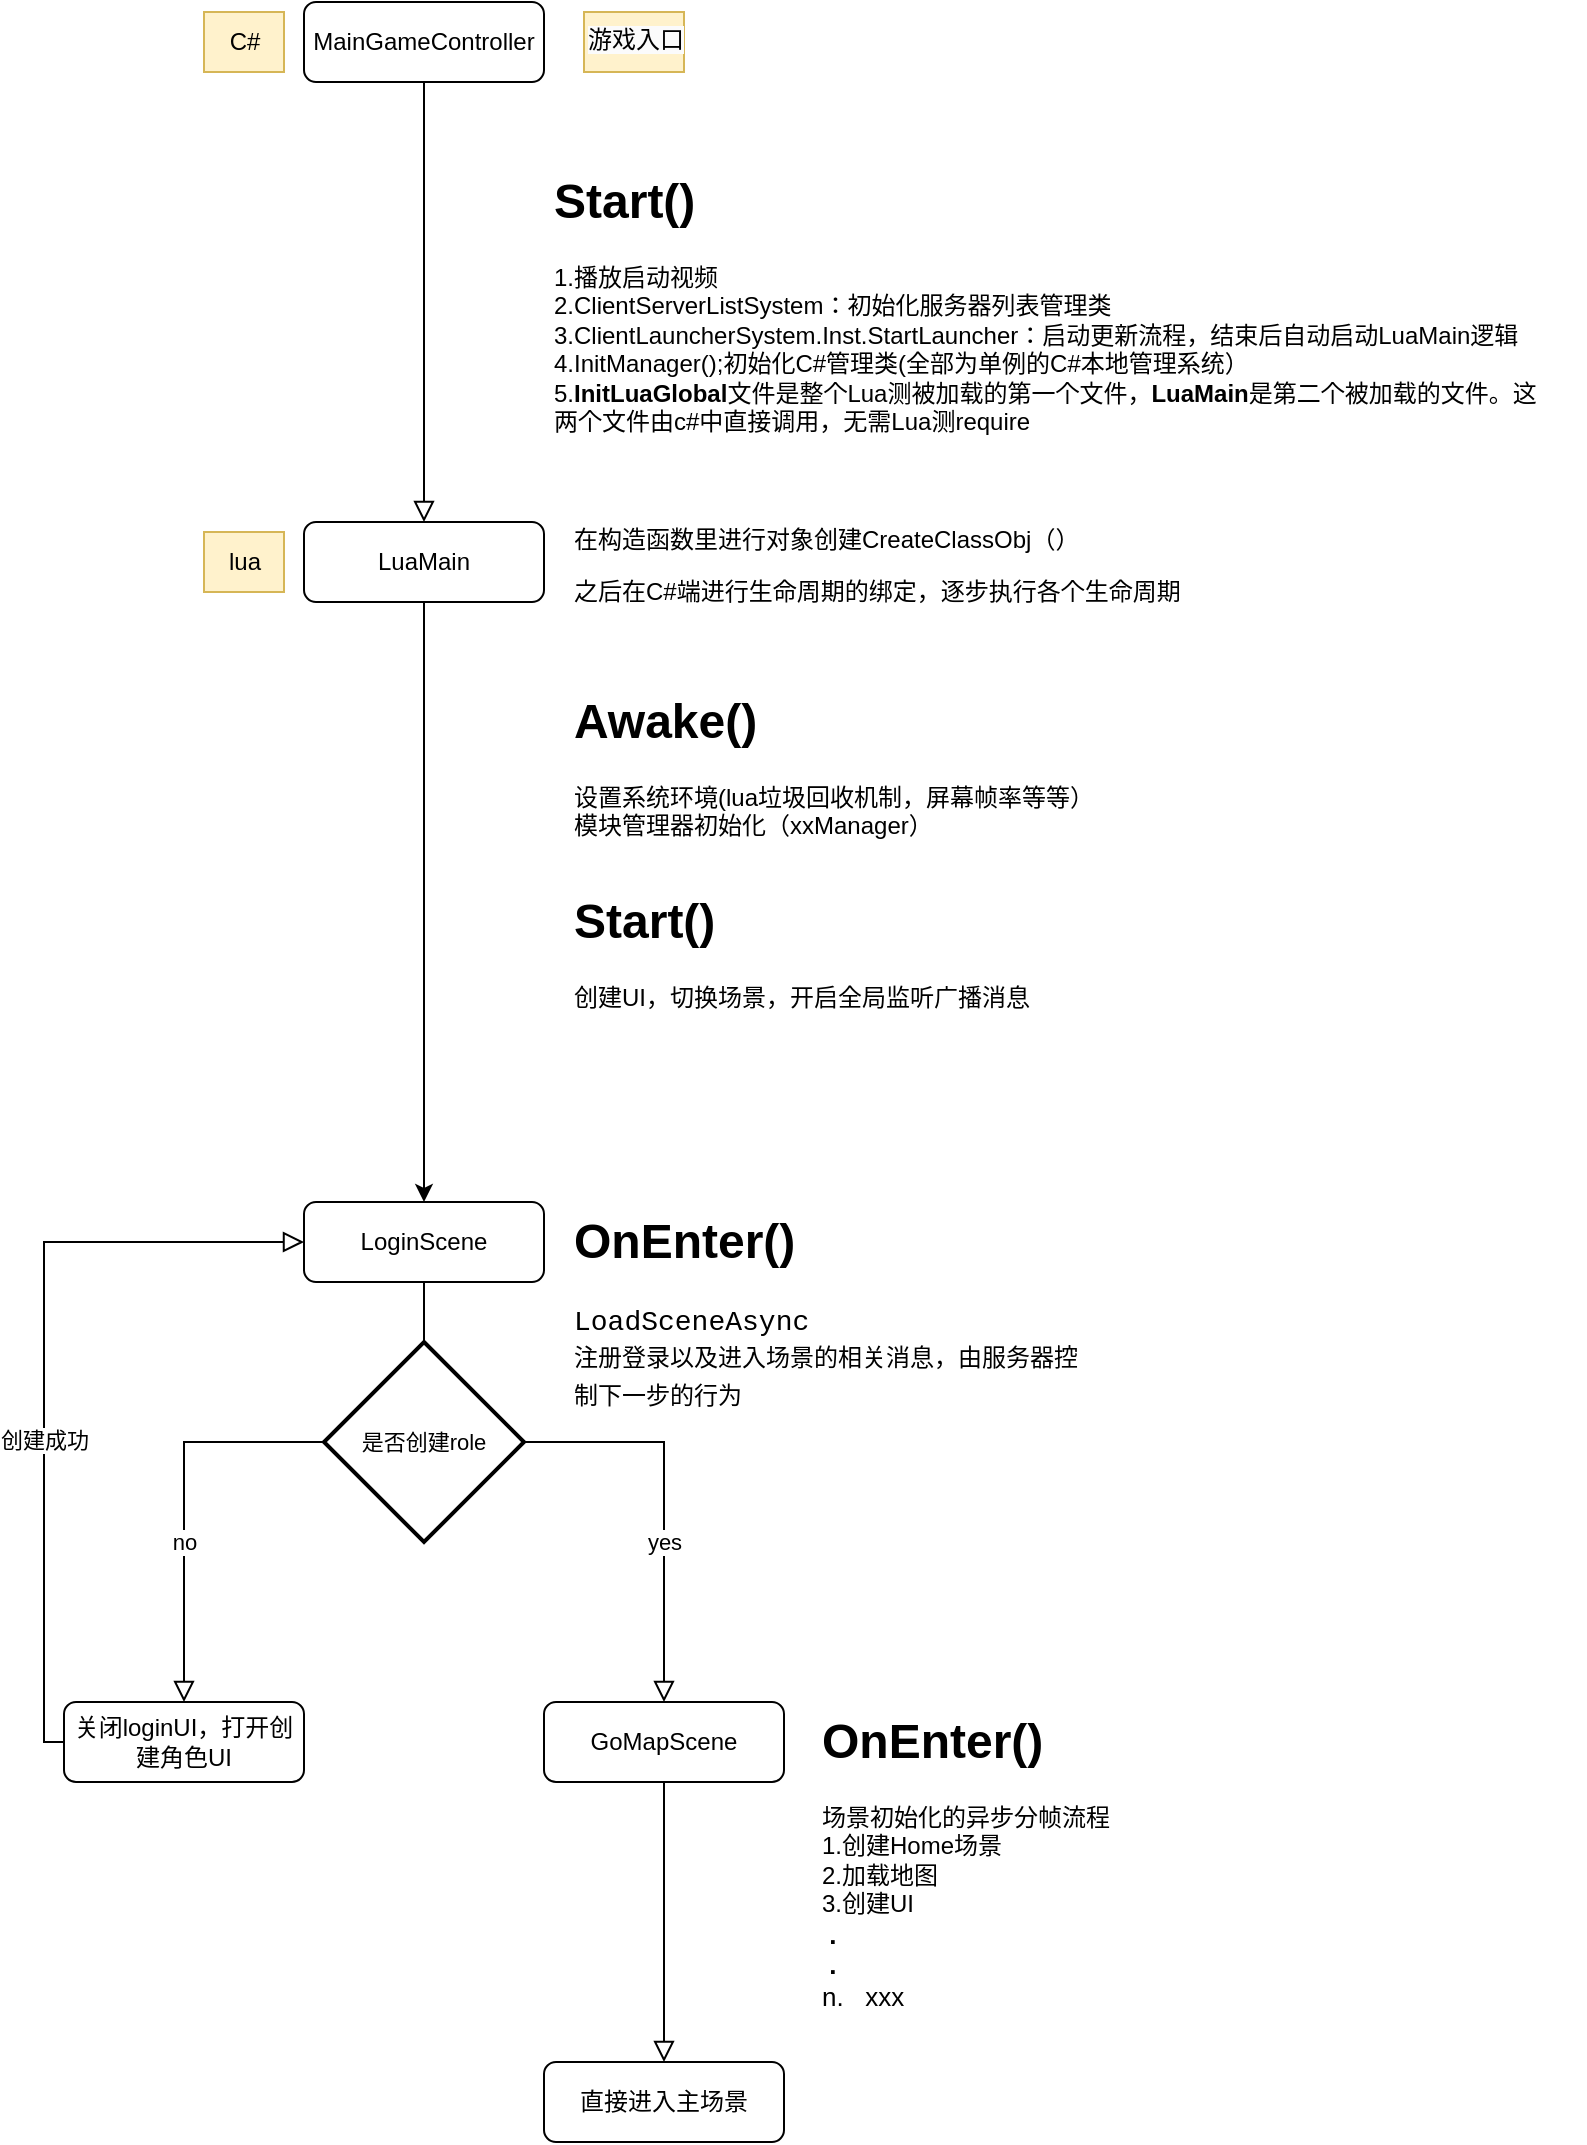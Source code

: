 <mxfile version="20.8.16" type="gitlab">
  <diagram id="C5RBs43oDa-KdzZeNtuy" name="Page-1">
    <mxGraphModel dx="1434" dy="764" grid="1" gridSize="10" guides="1" tooltips="1" connect="1" arrows="1" fold="1" page="1" pageScale="1" pageWidth="827" pageHeight="1169" math="0" shadow="0">
      <root>
        <mxCell id="WIyWlLk6GJQsqaUBKTNV-0" />
        <mxCell id="WIyWlLk6GJQsqaUBKTNV-1" parent="WIyWlLk6GJQsqaUBKTNV-0" />
        <mxCell id="WIyWlLk6GJQsqaUBKTNV-2" value="" style="rounded=0;html=1;jettySize=auto;orthogonalLoop=1;fontSize=11;endArrow=block;endFill=0;endSize=8;strokeWidth=1;shadow=0;labelBackgroundColor=none;edgeStyle=orthogonalEdgeStyle;entryX=0.5;entryY=0;entryDx=0;entryDy=0;" parent="WIyWlLk6GJQsqaUBKTNV-1" source="WIyWlLk6GJQsqaUBKTNV-3" target="vgNgWOr2M1PVNMz6YryA-3" edge="1">
          <mxGeometry relative="1" as="geometry">
            <mxPoint x="220" y="320" as="targetPoint" />
          </mxGeometry>
        </mxCell>
        <mxCell id="WIyWlLk6GJQsqaUBKTNV-3" value="MainGameController" style="rounded=1;whiteSpace=wrap;html=1;fontSize=12;glass=0;strokeWidth=1;shadow=0;" parent="WIyWlLk6GJQsqaUBKTNV-1" vertex="1">
          <mxGeometry x="160" y="80" width="120" height="40" as="geometry" />
        </mxCell>
        <mxCell id="vgNgWOr2M1PVNMz6YryA-37" style="edgeStyle=orthogonalEdgeStyle;shape=connector;rounded=0;orthogonalLoop=1;jettySize=auto;html=1;entryX=0;entryY=0.5;entryDx=0;entryDy=0;shadow=0;labelBackgroundColor=none;strokeColor=default;strokeWidth=1;fontFamily=Helvetica;fontSize=11;fontColor=default;endArrow=block;endFill=0;endSize=8;" edge="1" parent="WIyWlLk6GJQsqaUBKTNV-1" source="WIyWlLk6GJQsqaUBKTNV-11" target="WIyWlLk6GJQsqaUBKTNV-12">
          <mxGeometry relative="1" as="geometry">
            <Array as="points">
              <mxPoint x="30" y="950" />
              <mxPoint x="30" y="700" />
            </Array>
          </mxGeometry>
        </mxCell>
        <mxCell id="vgNgWOr2M1PVNMz6YryA-38" value="创建成功" style="edgeLabel;html=1;align=center;verticalAlign=middle;resizable=0;points=[];fontSize=11;fontFamily=Helvetica;fontColor=default;" vertex="1" connectable="0" parent="vgNgWOr2M1PVNMz6YryA-37">
          <mxGeometry x="-0.171" relative="1" as="geometry">
            <mxPoint as="offset" />
          </mxGeometry>
        </mxCell>
        <mxCell id="WIyWlLk6GJQsqaUBKTNV-11" value="关闭loginUI，打开创建角色UI" style="rounded=1;whiteSpace=wrap;html=1;fontSize=12;glass=0;strokeWidth=1;shadow=0;" parent="WIyWlLk6GJQsqaUBKTNV-1" vertex="1">
          <mxGeometry x="40" y="930" width="120" height="40" as="geometry" />
        </mxCell>
        <mxCell id="WIyWlLk6GJQsqaUBKTNV-12" value="LoginScene" style="rounded=1;whiteSpace=wrap;html=1;fontSize=12;glass=0;strokeWidth=1;shadow=0;" parent="WIyWlLk6GJQsqaUBKTNV-1" vertex="1">
          <mxGeometry x="160" y="680" width="120" height="40" as="geometry" />
        </mxCell>
        <mxCell id="etZTSC9bvxYtTZtuf0aj-10" value="&lt;h1&gt;Start()&lt;/h1&gt;&lt;div&gt;1.播放启动视频&lt;/div&gt;&lt;div&gt;2.ClientServerListSystem：初始化服务器列表管理类&lt;/div&gt;&lt;div&gt;3.ClientLauncherSystem.Inst.StartLauncher：启动更新流程，结束后自动启动LuaMain逻辑&amp;nbsp;&lt;/div&gt;&lt;div&gt;4.InitManager();初始化C#管理类(全部为单例的C#本地管理系统）&lt;/div&gt;&lt;div&gt;5.&lt;b&gt;InitLuaGlobal&lt;/b&gt;文件是整个Lua测被加载的第一个文件，&lt;b&gt;LuaMain&lt;/b&gt;是第二个被加载的文件。这两个文件由c#中直接调用，无需Lua测require&lt;/div&gt;" style="text;html=1;strokeColor=none;fillColor=none;spacing=5;spacingTop=-20;whiteSpace=wrap;overflow=hidden;rounded=0;" parent="WIyWlLk6GJQsqaUBKTNV-1" vertex="1">
          <mxGeometry x="280" y="160" width="510" height="140" as="geometry" />
        </mxCell>
        <mxCell id="etZTSC9bvxYtTZtuf0aj-13" value="&lt;span style=&quot;color: rgb(0, 0, 0); font-family: Helvetica; font-size: 12px; font-style: normal; font-variant-ligatures: normal; font-variant-caps: normal; font-weight: 400; letter-spacing: normal; orphans: 2; text-align: center; text-indent: 0px; text-transform: none; widows: 2; word-spacing: 0px; -webkit-text-stroke-width: 0px; background-color: rgb(251, 251, 251); text-decoration-thickness: initial; text-decoration-style: initial; text-decoration-color: initial; float: none; display: inline !important;&quot;&gt;游戏入口&lt;/span&gt;" style="text;whiteSpace=wrap;html=1;fillColor=#FFF2CC;strokeColor=#d6b656;" parent="WIyWlLk6GJQsqaUBKTNV-1" vertex="1">
          <mxGeometry x="300" y="85" width="50" height="30" as="geometry" />
        </mxCell>
        <mxCell id="etZTSC9bvxYtTZtuf0aj-15" value="C#" style="text;html=1;align=center;verticalAlign=middle;resizable=0;points=[];autosize=1;strokeColor=#d6b656;fillColor=#fff2cc;" parent="WIyWlLk6GJQsqaUBKTNV-1" vertex="1">
          <mxGeometry x="110" y="85" width="40" height="30" as="geometry" />
        </mxCell>
        <mxCell id="etZTSC9bvxYtTZtuf0aj-16" value="lua" style="text;html=1;align=center;verticalAlign=middle;resizable=0;points=[];autosize=1;strokeColor=#d6b656;fillColor=#fff2cc;" parent="WIyWlLk6GJQsqaUBKTNV-1" vertex="1">
          <mxGeometry x="110" y="345" width="40" height="30" as="geometry" />
        </mxCell>
        <mxCell id="vgNgWOr2M1PVNMz6YryA-0" value="&lt;p&gt;在构造函数里进行对象创建CreateClassObj（）&lt;/p&gt;&lt;p&gt;之后在C#端进行生命周期的绑定，逐步执行各个生命周期&lt;/p&gt;" style="text;html=1;strokeColor=none;fillColor=none;spacing=5;spacingTop=-20;whiteSpace=wrap;overflow=hidden;rounded=0;" vertex="1" parent="WIyWlLk6GJQsqaUBKTNV-1">
          <mxGeometry x="290" y="340" width="510" height="110" as="geometry" />
        </mxCell>
        <mxCell id="vgNgWOr2M1PVNMz6YryA-7" style="edgeStyle=orthogonalEdgeStyle;rounded=0;orthogonalLoop=1;jettySize=auto;html=1;entryX=0.5;entryY=0;entryDx=0;entryDy=0;" edge="1" parent="WIyWlLk6GJQsqaUBKTNV-1" source="vgNgWOr2M1PVNMz6YryA-3" target="WIyWlLk6GJQsqaUBKTNV-12">
          <mxGeometry relative="1" as="geometry">
            <mxPoint x="220" y="660" as="targetPoint" />
          </mxGeometry>
        </mxCell>
        <mxCell id="vgNgWOr2M1PVNMz6YryA-3" value="LuaMain" style="rounded=1;whiteSpace=wrap;html=1;fontSize=12;glass=0;strokeWidth=1;shadow=0;" vertex="1" parent="WIyWlLk6GJQsqaUBKTNV-1">
          <mxGeometry x="160" y="340" width="120" height="40" as="geometry" />
        </mxCell>
        <mxCell id="vgNgWOr2M1PVNMz6YryA-11" value="&lt;h1&gt;Awake()&lt;/h1&gt;&lt;div&gt;设置系统环境(lua垃圾回收机制，屏幕帧率等等）&lt;/div&gt;&lt;div&gt;模块管理器初始化（xxManager）&lt;br&gt;&lt;/div&gt;" style="text;html=1;strokeColor=none;fillColor=none;spacing=5;spacingTop=-20;whiteSpace=wrap;overflow=hidden;rounded=0;" vertex="1" parent="WIyWlLk6GJQsqaUBKTNV-1">
          <mxGeometry x="290" y="420" width="320" height="100" as="geometry" />
        </mxCell>
        <mxCell id="vgNgWOr2M1PVNMz6YryA-13" value="&lt;h1&gt;Start()&lt;/h1&gt;&lt;div&gt;创建UI，切换场景，开启全局监听广播消息&lt;/div&gt;" style="text;html=1;strokeColor=none;fillColor=none;spacing=5;spacingTop=-20;whiteSpace=wrap;overflow=hidden;rounded=0;" vertex="1" parent="WIyWlLk6GJQsqaUBKTNV-1">
          <mxGeometry x="290" y="520" width="320" height="100" as="geometry" />
        </mxCell>
        <mxCell id="vgNgWOr2M1PVNMz6YryA-14" value="&lt;h1&gt;OnEnter()&lt;br&gt;&lt;/h1&gt;&lt;div&gt;&lt;div style=&quot;font-family: Consolas, &amp;quot;Courier New&amp;quot;, monospace; font-size: 14px; line-height: 19px;&quot;&gt;&lt;span style=&quot;background-color: rgb(255, 255, 255);&quot;&gt;LoadSceneAsync&lt;/span&gt;&lt;/div&gt;&lt;/div&gt;&lt;div style=&quot;font-family: Consolas, &amp;quot;Courier New&amp;quot;, monospace; line-height: 19px;&quot;&gt;&lt;font style=&quot;font-size: 12px;&quot;&gt;注册登录以及进入场景的相关消息，由服务器控制下一步的行为&lt;/font&gt;&lt;/div&gt;" style="text;html=1;strokeColor=none;fillColor=none;spacing=5;spacingTop=-20;whiteSpace=wrap;overflow=hidden;rounded=0;" vertex="1" parent="WIyWlLk6GJQsqaUBKTNV-1">
          <mxGeometry x="290" y="680" width="260" height="120" as="geometry" />
        </mxCell>
        <mxCell id="vgNgWOr2M1PVNMz6YryA-15" style="edgeStyle=orthogonalEdgeStyle;rounded=0;orthogonalLoop=1;jettySize=auto;html=1;exitX=0.5;exitY=1;exitDx=0;exitDy=0;fontColor=#000000;" edge="1" parent="WIyWlLk6GJQsqaUBKTNV-1">
          <mxGeometry relative="1" as="geometry">
            <mxPoint x="395" y="930" as="sourcePoint" />
            <mxPoint x="395" y="930" as="targetPoint" />
          </mxGeometry>
        </mxCell>
        <mxCell id="vgNgWOr2M1PVNMz6YryA-39" style="edgeStyle=orthogonalEdgeStyle;shape=connector;rounded=0;orthogonalLoop=1;jettySize=auto;html=1;shadow=0;labelBackgroundColor=none;strokeColor=default;strokeWidth=1;fontFamily=Helvetica;fontSize=12;fontColor=default;endArrow=block;endFill=0;endSize=8;" edge="1" parent="WIyWlLk6GJQsqaUBKTNV-1" source="vgNgWOr2M1PVNMz6YryA-16">
          <mxGeometry relative="1" as="geometry">
            <mxPoint x="340" y="1110" as="targetPoint" />
          </mxGeometry>
        </mxCell>
        <mxCell id="vgNgWOr2M1PVNMz6YryA-16" value="GoMapScene" style="rounded=1;whiteSpace=wrap;html=1;fontSize=12;glass=0;strokeWidth=1;shadow=0;" vertex="1" parent="WIyWlLk6GJQsqaUBKTNV-1">
          <mxGeometry x="280" y="930" width="120" height="40" as="geometry" />
        </mxCell>
        <mxCell id="vgNgWOr2M1PVNMz6YryA-28" value="" style="edgeStyle=orthogonalEdgeStyle;shape=connector;rounded=0;orthogonalLoop=1;jettySize=auto;html=1;entryX=0.5;entryY=0;entryDx=0;entryDy=0;shadow=0;labelBackgroundColor=none;strokeColor=default;strokeWidth=1;fontFamily=Helvetica;fontSize=11;fontColor=default;endArrow=none;endFill=0;endSize=8;" edge="1" parent="WIyWlLk6GJQsqaUBKTNV-1" source="WIyWlLk6GJQsqaUBKTNV-12" target="vgNgWOr2M1PVNMz6YryA-27">
          <mxGeometry relative="1" as="geometry">
            <mxPoint x="220" y="720" as="sourcePoint" />
            <mxPoint x="330" y="1020" as="targetPoint" />
          </mxGeometry>
        </mxCell>
        <mxCell id="vgNgWOr2M1PVNMz6YryA-33" style="edgeStyle=orthogonalEdgeStyle;shape=connector;rounded=0;orthogonalLoop=1;jettySize=auto;html=1;shadow=0;labelBackgroundColor=none;strokeColor=default;strokeWidth=1;fontFamily=Helvetica;fontSize=11;fontColor=default;endArrow=block;endFill=0;endSize=8;" edge="1" parent="WIyWlLk6GJQsqaUBKTNV-1" source="vgNgWOr2M1PVNMz6YryA-27" target="WIyWlLk6GJQsqaUBKTNV-11">
          <mxGeometry relative="1" as="geometry" />
        </mxCell>
        <mxCell id="vgNgWOr2M1PVNMz6YryA-35" value="no" style="edgeLabel;html=1;align=center;verticalAlign=middle;resizable=0;points=[];fontSize=11;fontFamily=Helvetica;fontColor=default;" vertex="1" connectable="0" parent="vgNgWOr2M1PVNMz6YryA-33">
          <mxGeometry x="0.11" y="2" relative="1" as="geometry">
            <mxPoint x="-2" y="9" as="offset" />
          </mxGeometry>
        </mxCell>
        <mxCell id="vgNgWOr2M1PVNMz6YryA-34" style="edgeStyle=orthogonalEdgeStyle;shape=connector;rounded=0;orthogonalLoop=1;jettySize=auto;html=1;exitX=1;exitY=0.5;exitDx=0;exitDy=0;exitPerimeter=0;entryX=0.5;entryY=0;entryDx=0;entryDy=0;shadow=0;labelBackgroundColor=none;strokeColor=default;strokeWidth=1;fontFamily=Helvetica;fontSize=11;fontColor=default;endArrow=block;endFill=0;endSize=8;" edge="1" parent="WIyWlLk6GJQsqaUBKTNV-1" source="vgNgWOr2M1PVNMz6YryA-27" target="vgNgWOr2M1PVNMz6YryA-16">
          <mxGeometry relative="1" as="geometry" />
        </mxCell>
        <mxCell id="vgNgWOr2M1PVNMz6YryA-36" value="yes" style="edgeLabel;html=1;align=center;verticalAlign=middle;resizable=0;points=[];fontSize=11;fontFamily=Helvetica;fontColor=default;" vertex="1" connectable="0" parent="vgNgWOr2M1PVNMz6YryA-34">
          <mxGeometry x="0.23" y="1" relative="1" as="geometry">
            <mxPoint x="-1" y="-3" as="offset" />
          </mxGeometry>
        </mxCell>
        <mxCell id="vgNgWOr2M1PVNMz6YryA-27" value="是否创建role" style="strokeWidth=2;html=1;shape=mxgraph.flowchart.decision;whiteSpace=wrap;labelBackgroundColor=#FFFFFF;fontFamily=Helvetica;fontSize=11;fontColor=default;" vertex="1" parent="WIyWlLk6GJQsqaUBKTNV-1">
          <mxGeometry x="170" y="750" width="100" height="100" as="geometry" />
        </mxCell>
        <mxCell id="vgNgWOr2M1PVNMz6YryA-40" value="&lt;h1 style=&quot;--tw-border-spacing-x: 0; --tw-border-spacing-y: 0; --tw-translate-x: 0; --tw-translate-y: 0; --tw-rotate: 0; --tw-skew-x: 0; --tw-skew-y: 0; --tw-scale-x: 1; --tw-scale-y: 1; --tw-pan-x: ; --tw-pan-y: ; --tw-pinch-zoom: ; --tw-scroll-snap-strictness: proximity; --tw-ordinal: ; --tw-slashed-zero: ; --tw-numeric-figure: ; --tw-numeric-spacing: ; --tw-numeric-fraction: ; --tw-ring-inset: ; --tw-ring-offset-width: 0px; --tw-ring-offset-color: #fff; --tw-ring-color: rgb(59 130 246 / 0.5); --tw-ring-offset-shadow: 0 0 #0000; --tw-ring-shadow: 0 0 #0000; --tw-shadow: 0 0 #0000; --tw-shadow-colored: 0 0 #0000; --tw-blur: ; --tw-brightness: ; --tw-contrast: ; --tw-grayscale: ; --tw-hue-rotate: ; --tw-invert: ; --tw-saturate: ; --tw-sepia: ; --tw-drop-shadow: ; --tw-backdrop-blur: ; --tw-backdrop-brightness: ; --tw-backdrop-contrast: ; --tw-backdrop-grayscale: ; --tw-backdrop-hue-rotate: ; --tw-backdrop-invert: ; --tw-backdrop-opacity: ; --tw-backdrop-saturate: ; --tw-backdrop-sepia: ; border-color: var(--border-color);&quot;&gt;OnEnter()&lt;/h1&gt;&lt;div&gt;场景初始化的异步分帧流程&lt;br&gt;&lt;/div&gt;&lt;div&gt;1.创建Home场景&lt;/div&gt;&lt;div&gt;2.加载地图&lt;/div&gt;&lt;div&gt;3.创建UI&lt;/div&gt;&lt;div style=&quot;font-size: 13px;&quot;&gt;&lt;b style=&quot;&quot;&gt;&lt;font style=&quot;font-size: 13px;&quot;&gt;&lt;span style=&quot;white-space: pre;&quot;&gt;	&lt;/span&gt;.&lt;br&gt;&lt;/font&gt;&lt;/b&gt;&lt;/div&gt;&lt;div style=&quot;font-size: 13px;&quot;&gt;&lt;b&gt;&lt;font style=&quot;font-size: 13px;&quot;&gt;&lt;span style=&quot;white-space: pre;&quot;&gt;	&lt;/span&gt;.&lt;br&gt;&lt;/font&gt;&lt;/b&gt;&lt;/div&gt;&lt;div style=&quot;font-size: 13px;&quot;&gt;&lt;font style=&quot;font-size: 13px;&quot;&gt;n.&amp;nbsp; &amp;nbsp;xxx&lt;/font&gt;&lt;br&gt;&lt;/div&gt;" style="text;html=1;strokeColor=none;fillColor=none;spacing=5;spacingTop=-20;whiteSpace=wrap;overflow=hidden;rounded=0;fontSize=12;fontFamily=Helvetica;fontColor=default;" vertex="1" parent="WIyWlLk6GJQsqaUBKTNV-1">
          <mxGeometry x="414" y="930" width="190" height="160" as="geometry" />
        </mxCell>
        <mxCell id="vgNgWOr2M1PVNMz6YryA-43" value="直接进入主场景" style="rounded=1;whiteSpace=wrap;html=1;fontSize=12;glass=0;strokeWidth=1;shadow=0;" vertex="1" parent="WIyWlLk6GJQsqaUBKTNV-1">
          <mxGeometry x="280" y="1110" width="120" height="40" as="geometry" />
        </mxCell>
      </root>
    </mxGraphModel>
  </diagram>
</mxfile>
